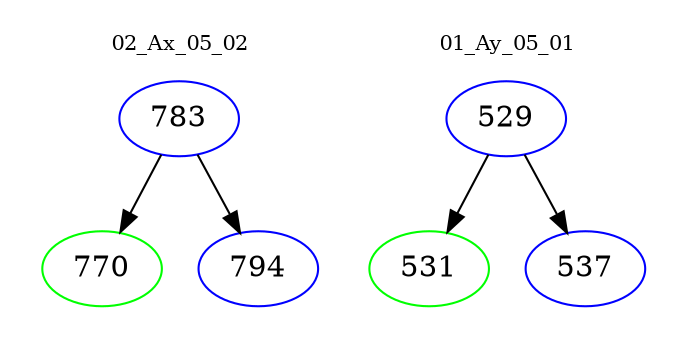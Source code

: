 digraph{
subgraph cluster_0 {
color = white
label = "02_Ax_05_02";
fontsize=10;
T0_783 [label="783", color="blue"]
T0_783 -> T0_770 [color="black"]
T0_770 [label="770", color="green"]
T0_783 -> T0_794 [color="black"]
T0_794 [label="794", color="blue"]
}
subgraph cluster_1 {
color = white
label = "01_Ay_05_01";
fontsize=10;
T1_529 [label="529", color="blue"]
T1_529 -> T1_531 [color="black"]
T1_531 [label="531", color="green"]
T1_529 -> T1_537 [color="black"]
T1_537 [label="537", color="blue"]
}
}
